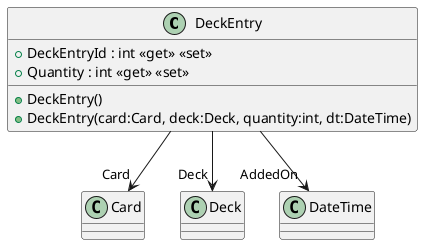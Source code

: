 @startuml
class DeckEntry {
    + DeckEntry()
    + DeckEntry(card:Card, deck:Deck, quantity:int, dt:DateTime)
    + DeckEntryId : int <<get>> <<set>>
    + Quantity : int <<get>> <<set>>
}
DeckEntry --> "Card" Card
DeckEntry --> "Deck" Deck
DeckEntry --> "AddedOn" DateTime
@enduml
